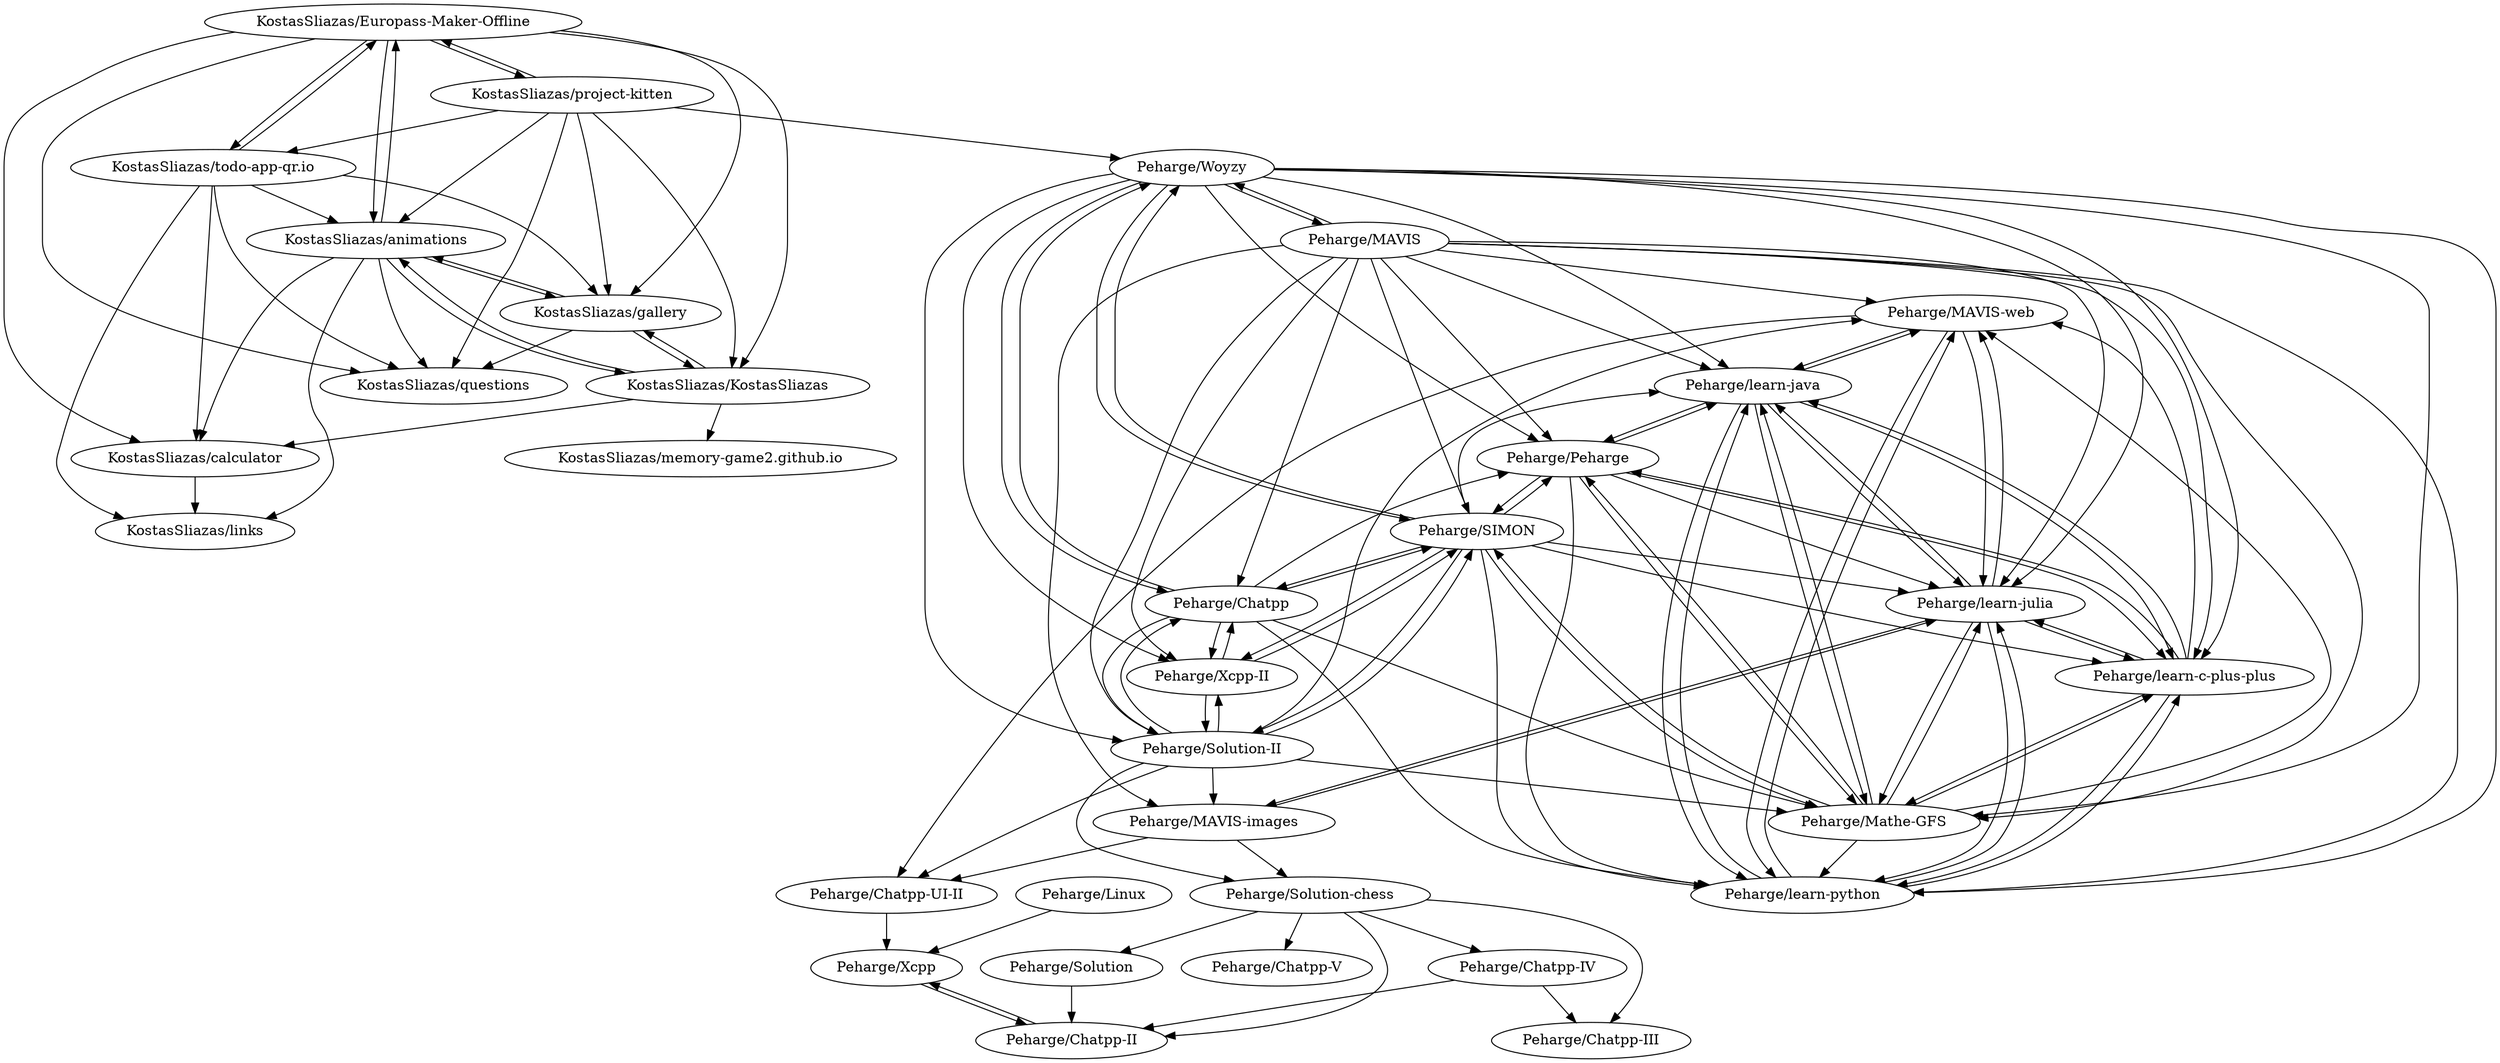 digraph G {
"KostasSliazas/Europass-Maker-Offline" -> "KostasSliazas/animations"
"KostasSliazas/Europass-Maker-Offline" -> "KostasSliazas/gallery"
"KostasSliazas/Europass-Maker-Offline" -> "KostasSliazas/KostasSliazas"
"KostasSliazas/Europass-Maker-Offline" -> "KostasSliazas/todo-app-qr.io"
"KostasSliazas/Europass-Maker-Offline" -> "KostasSliazas/questions"
"KostasSliazas/Europass-Maker-Offline" -> "KostasSliazas/project-kitten"
"KostasSliazas/Europass-Maker-Offline" -> "KostasSliazas/calculator"
"KostasSliazas/calculator" -> "KostasSliazas/links"
"KostasSliazas/todo-app-qr.io" -> "KostasSliazas/questions"
"KostasSliazas/todo-app-qr.io" -> "KostasSliazas/animations"
"KostasSliazas/todo-app-qr.io" -> "KostasSliazas/calculator"
"KostasSliazas/todo-app-qr.io" -> "KostasSliazas/gallery"
"KostasSliazas/todo-app-qr.io" -> "KostasSliazas/links"
"KostasSliazas/todo-app-qr.io" -> "KostasSliazas/Europass-Maker-Offline"
"KostasSliazas/project-kitten" -> "KostasSliazas/gallery"
"KostasSliazas/project-kitten" -> "KostasSliazas/KostasSliazas"
"KostasSliazas/project-kitten" -> "KostasSliazas/Europass-Maker-Offline"
"KostasSliazas/project-kitten" -> "KostasSliazas/animations"
"KostasSliazas/project-kitten" -> "KostasSliazas/todo-app-qr.io"
"KostasSliazas/project-kitten" -> "KostasSliazas/questions"
"KostasSliazas/project-kitten" -> "Peharge/Woyzy"
"KostasSliazas/gallery" -> "KostasSliazas/KostasSliazas"
"KostasSliazas/gallery" -> "KostasSliazas/questions"
"KostasSliazas/gallery" -> "KostasSliazas/animations"
"Peharge/Woyzy" -> "Peharge/MAVIS"
"Peharge/Woyzy" -> "Peharge/SIMON"
"Peharge/Woyzy" -> "Peharge/Chatpp"
"Peharge/Woyzy" -> "Peharge/Peharge"
"Peharge/Woyzy" -> "Peharge/Solution-II"
"Peharge/Woyzy" -> "Peharge/Xcpp-II"
"Peharge/Woyzy" -> "Peharge/learn-c-plus-plus"
"Peharge/Woyzy" -> "Peharge/learn-java"
"Peharge/Woyzy" -> "Peharge/Mathe-GFS"
"Peharge/Woyzy" -> "Peharge/learn-python"
"Peharge/Woyzy" -> "Peharge/learn-julia"
"Peharge/Chatpp" -> "Peharge/Xcpp-II"
"Peharge/Chatpp" -> "Peharge/Solution-II"
"Peharge/Chatpp" -> "Peharge/SIMON"
"Peharge/Chatpp" -> "Peharge/Woyzy"
"Peharge/Chatpp" -> "Peharge/Mathe-GFS"
"Peharge/Chatpp" -> "Peharge/Peharge"
"Peharge/Chatpp" -> "Peharge/learn-python"
"Peharge/MAVIS" -> "Peharge/Woyzy"
"Peharge/MAVIS" -> "Peharge/Peharge"
"Peharge/MAVIS" -> "Peharge/SIMON"
"Peharge/MAVIS" -> "Peharge/Chatpp"
"Peharge/MAVIS" -> "Peharge/Mathe-GFS"
"Peharge/MAVIS" -> "Peharge/learn-c-plus-plus"
"Peharge/MAVIS" -> "Peharge/Xcpp-II"
"Peharge/MAVIS" -> "Peharge/Solution-II"
"Peharge/MAVIS" -> "Peharge/learn-java"
"Peharge/MAVIS" -> "Peharge/learn-julia"
"Peharge/MAVIS" -> "Peharge/learn-python"
"Peharge/MAVIS" -> "Peharge/MAVIS-images"
"Peharge/MAVIS" -> "Peharge/MAVIS-web"
"Peharge/SIMON" -> "Peharge/Mathe-GFS"
"Peharge/SIMON" -> "Peharge/learn-c-plus-plus"
"Peharge/SIMON" -> "Peharge/Chatpp"
"Peharge/SIMON" -> "Peharge/Xcpp-II"
"Peharge/SIMON" -> "Peharge/learn-python"
"Peharge/SIMON" -> "Peharge/learn-julia"
"Peharge/SIMON" -> "Peharge/Peharge"
"Peharge/SIMON" -> "Peharge/Solution-II"
"Peharge/SIMON" -> "Peharge/learn-java"
"Peharge/SIMON" -> "Peharge/Woyzy"
"Peharge/Mathe-GFS" -> "Peharge/learn-c-plus-plus"
"Peharge/Mathe-GFS" -> "Peharge/learn-julia"
"Peharge/Mathe-GFS" -> "Peharge/Peharge"
"Peharge/Mathe-GFS" -> "Peharge/learn-python"
"Peharge/Mathe-GFS" -> "Peharge/learn-java"
"Peharge/Mathe-GFS" -> "Peharge/MAVIS-web"
"Peharge/Mathe-GFS" -> "Peharge/SIMON"
"Peharge/Peharge" -> "Peharge/learn-c-plus-plus"
"Peharge/Peharge" -> "Peharge/learn-python"
"Peharge/Peharge" -> "Peharge/learn-julia"
"Peharge/Peharge" -> "Peharge/Mathe-GFS"
"Peharge/Peharge" -> "Peharge/learn-java"
"Peharge/Peharge" -> "Peharge/SIMON"
"Peharge/Solution" -> "Peharge/Chatpp-II"
"Peharge/Xcpp" -> "Peharge/Chatpp-II"
"Peharge/Solution-II" -> "Peharge/Xcpp-II"
"Peharge/Solution-II" -> "Peharge/Chatpp"
"Peharge/Solution-II" -> "Peharge/SIMON"
"Peharge/Solution-II" -> "Peharge/MAVIS-images"
"Peharge/Solution-II" -> "Peharge/Solution-chess"
"Peharge/Solution-II" -> "Peharge/Chatpp-UI-II"
"Peharge/Solution-II" -> "Peharge/Mathe-GFS"
"Peharge/Solution-II" -> "Peharge/MAVIS-web"
"Peharge/Chatpp-II" -> "Peharge/Xcpp"
"Peharge/Xcpp-II" -> "Peharge/Solution-II"
"Peharge/Xcpp-II" -> "Peharge/Chatpp"
"Peharge/Xcpp-II" -> "Peharge/SIMON"
"Peharge/Solution-chess" -> "Peharge/Solution"
"Peharge/Solution-chess" -> "Peharge/Chatpp-II"
"Peharge/Solution-chess" -> "Peharge/Chatpp-III"
"Peharge/Solution-chess" -> "Peharge/Chatpp-V"
"Peharge/Solution-chess" -> "Peharge/Chatpp-IV"
"Peharge/Chatpp-UI-II" -> "Peharge/Xcpp"
"KostasSliazas/KostasSliazas" -> "KostasSliazas/animations"
"KostasSliazas/KostasSliazas" -> "KostasSliazas/gallery"
"KostasSliazas/KostasSliazas" -> "KostasSliazas/calculator"
"KostasSliazas/KostasSliazas" -> "KostasSliazas/memory-game2.github.io"
"Peharge/Linux" -> "Peharge/Xcpp"
"Peharge/Chatpp-IV" -> "Peharge/Chatpp-II"
"Peharge/Chatpp-IV" -> "Peharge/Chatpp-III"
"Peharge/MAVIS-images" -> "Peharge/Solution-chess"
"Peharge/MAVIS-images" -> "Peharge/learn-julia"
"Peharge/MAVIS-images" -> "Peharge/Chatpp-UI-II"
"KostasSliazas/animations" -> "KostasSliazas/KostasSliazas"
"KostasSliazas/animations" -> "KostasSliazas/calculator"
"KostasSliazas/animations" -> "KostasSliazas/gallery"
"KostasSliazas/animations" -> "KostasSliazas/questions"
"KostasSliazas/animations" -> "KostasSliazas/Europass-Maker-Offline"
"KostasSliazas/animations" -> "KostasSliazas/links"
"Peharge/learn-c-plus-plus" -> "Peharge/learn-python"
"Peharge/learn-c-plus-plus" -> "Peharge/learn-java"
"Peharge/learn-c-plus-plus" -> "Peharge/learn-julia"
"Peharge/learn-c-plus-plus" -> "Peharge/Mathe-GFS"
"Peharge/learn-c-plus-plus" -> "Peharge/Peharge"
"Peharge/learn-c-plus-plus" -> "Peharge/MAVIS-web"
"Peharge/MAVIS-web" -> "Peharge/Chatpp-UI-II"
"Peharge/MAVIS-web" -> "Peharge/learn-python"
"Peharge/MAVIS-web" -> "Peharge/learn-julia"
"Peharge/MAVIS-web" -> "Peharge/learn-java"
"Peharge/learn-python" -> "Peharge/learn-julia"
"Peharge/learn-python" -> "Peharge/learn-c-plus-plus"
"Peharge/learn-python" -> "Peharge/learn-java"
"Peharge/learn-python" -> "Peharge/MAVIS-web"
"Peharge/learn-julia" -> "Peharge/learn-python"
"Peharge/learn-julia" -> "Peharge/learn-c-plus-plus"
"Peharge/learn-julia" -> "Peharge/learn-java"
"Peharge/learn-julia" -> "Peharge/MAVIS-web"
"Peharge/learn-julia" -> "Peharge/Mathe-GFS"
"Peharge/learn-julia" -> "Peharge/MAVIS-images"
"Peharge/learn-java" -> "Peharge/learn-python"
"Peharge/learn-java" -> "Peharge/learn-c-plus-plus"
"Peharge/learn-java" -> "Peharge/learn-julia"
"Peharge/learn-java" -> "Peharge/MAVIS-web"
"Peharge/learn-java" -> "Peharge/Mathe-GFS"
"Peharge/learn-java" -> "Peharge/Peharge"
"KostasSliazas/Europass-Maker-Offline" ["l"="3.981,44.319"]
"KostasSliazas/animations" ["l"="3.967,44.321"]
"KostasSliazas/gallery" ["l"="3.974,44.312"]
"KostasSliazas/KostasSliazas" ["l"="3.981,44.329"]
"KostasSliazas/todo-app-qr.io" ["l"="3.959,44.313"]
"KostasSliazas/questions" ["l"="3.968,44.303"]
"KostasSliazas/project-kitten" ["l"="3.993,44.307"]
"KostasSliazas/calculator" ["l"="3.96,44.331"]
"KostasSliazas/links" ["l"="3.944,44.325"]
"Peharge/Woyzy" ["l"="4.036,44.28"]
"Peharge/MAVIS" ["l"="4.046,44.272"]
"Peharge/SIMON" ["l"="4.058,44.273"]
"Peharge/Chatpp" ["l"="4.052,44.283"]
"Peharge/Peharge" ["l"="4.031,44.269"]
"Peharge/Solution-II" ["l"="4.072,44.271"]
"Peharge/Xcpp-II" ["l"="4.066,44.285"]
"Peharge/learn-c-plus-plus" ["l"="4.044,44.255"]
"Peharge/learn-java" ["l"="4.034,44.258"]
"Peharge/Mathe-GFS" ["l"="4.048,44.265"]
"Peharge/learn-python" ["l"="4.039,44.265"]
"Peharge/learn-julia" ["l"="4.058,44.262"]
"Peharge/MAVIS-images" ["l"="4.078,44.258"]
"Peharge/MAVIS-web" ["l"="4.058,44.254"]
"Peharge/Solution" ["l"="4.133,44.249"]
"Peharge/Chatpp-II" ["l"="4.123,44.258"]
"Peharge/Xcpp" ["l"="4.12,44.271"]
"Peharge/Solution-chess" ["l"="4.103,44.25"]
"Peharge/Chatpp-UI-II" ["l"="4.092,44.265"]
"Peharge/Chatpp-III" ["l"="4.116,44.233"]
"Peharge/Chatpp-V" ["l"="4.097,44.233"]
"Peharge/Chatpp-IV" ["l"="4.122,44.244"]
"KostasSliazas/memory-game2.github.io" ["l"="3.985,44.347"]
"Peharge/Linux" ["l"="4.141,44.279"]
}